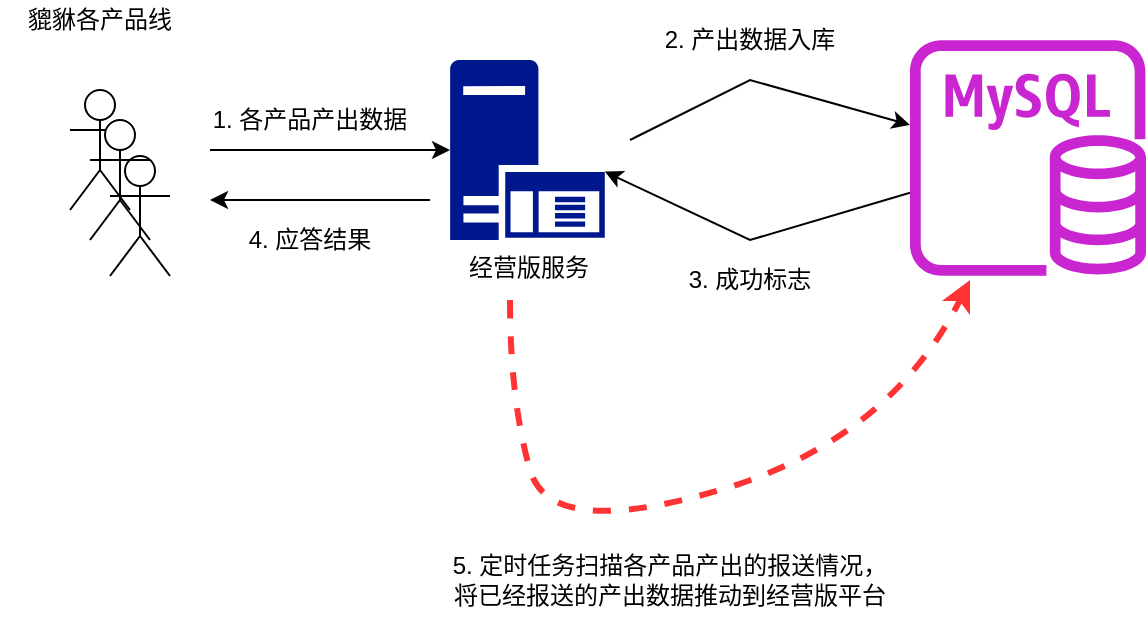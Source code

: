 <mxfile version="22.0.4" type="github">
  <diagram name="第 1 页" id="__mT4-eTXneNjicop5YK">
    <mxGraphModel dx="2074" dy="1125" grid="1" gridSize="10" guides="1" tooltips="1" connect="1" arrows="1" fold="1" page="1" pageScale="1" pageWidth="827" pageHeight="1169" math="0" shadow="0">
      <root>
        <mxCell id="0" />
        <mxCell id="1" parent="0" />
        <mxCell id="dwnvYU284FW_a3KNn8sE-1" value="经营版服务" style="sketch=0;aspect=fixed;pointerEvents=1;shadow=0;dashed=0;html=1;strokeColor=none;labelPosition=center;verticalLabelPosition=bottom;verticalAlign=top;align=center;fillColor=#00188D;shape=mxgraph.mscae.enterprise.application_server" vertex="1" parent="1">
          <mxGeometry x="260" y="180" width="77.4" height="90" as="geometry" />
        </mxCell>
        <mxCell id="dwnvYU284FW_a3KNn8sE-2" value="" style="endArrow=classic;html=1;rounded=0;entryX=0;entryY=0.5;entryDx=0;entryDy=0;entryPerimeter=0;" edge="1" parent="1" target="dwnvYU284FW_a3KNn8sE-1">
          <mxGeometry width="50" height="50" relative="1" as="geometry">
            <mxPoint x="140" y="225" as="sourcePoint" />
            <mxPoint x="210" y="190" as="targetPoint" />
          </mxGeometry>
        </mxCell>
        <mxCell id="dwnvYU284FW_a3KNn8sE-6" value="" style="sketch=0;outlineConnect=0;fontColor=#232F3E;gradientColor=none;fillColor=#C925D1;strokeColor=none;dashed=0;verticalLabelPosition=bottom;verticalAlign=top;align=center;html=1;fontSize=12;fontStyle=0;aspect=fixed;pointerEvents=1;shape=mxgraph.aws4.rds_mysql_instance;" vertex="1" parent="1">
          <mxGeometry x="490" y="170" width="118" height="118" as="geometry" />
        </mxCell>
        <mxCell id="dwnvYU284FW_a3KNn8sE-7" value="" style="endArrow=classic;html=1;rounded=0;" edge="1" parent="1" target="dwnvYU284FW_a3KNn8sE-6">
          <mxGeometry width="50" height="50" relative="1" as="geometry">
            <mxPoint x="350" y="220" as="sourcePoint" />
            <mxPoint x="470" y="220" as="targetPoint" />
            <Array as="points">
              <mxPoint x="410" y="190" />
            </Array>
          </mxGeometry>
        </mxCell>
        <mxCell id="dwnvYU284FW_a3KNn8sE-8" value="1. 各产品产出数据" style="text;html=1;strokeColor=none;fillColor=none;align=center;verticalAlign=middle;whiteSpace=wrap;rounded=0;" vertex="1" parent="1">
          <mxGeometry x="140" y="200" width="100" height="20" as="geometry" />
        </mxCell>
        <mxCell id="dwnvYU284FW_a3KNn8sE-9" value="2. 产出数据入库" style="text;html=1;strokeColor=none;fillColor=none;align=center;verticalAlign=middle;whiteSpace=wrap;rounded=0;" vertex="1" parent="1">
          <mxGeometry x="360" y="160" width="100" height="20" as="geometry" />
        </mxCell>
        <mxCell id="dwnvYU284FW_a3KNn8sE-10" value="" style="endArrow=classic;html=1;rounded=0;entryX=1;entryY=0.62;entryDx=0;entryDy=0;entryPerimeter=0;" edge="1" parent="1" source="dwnvYU284FW_a3KNn8sE-6" target="dwnvYU284FW_a3KNn8sE-1">
          <mxGeometry width="50" height="50" relative="1" as="geometry">
            <mxPoint x="480" y="235" as="sourcePoint" />
            <mxPoint x="270" y="235" as="targetPoint" />
            <Array as="points">
              <mxPoint x="410" y="270" />
            </Array>
          </mxGeometry>
        </mxCell>
        <mxCell id="dwnvYU284FW_a3KNn8sE-11" value="3. 成功标志" style="text;html=1;strokeColor=none;fillColor=none;align=center;verticalAlign=middle;whiteSpace=wrap;rounded=0;" vertex="1" parent="1">
          <mxGeometry x="360" y="280" width="100" height="20" as="geometry" />
        </mxCell>
        <mxCell id="dwnvYU284FW_a3KNn8sE-12" value="" style="endArrow=classic;html=1;rounded=0;" edge="1" parent="1">
          <mxGeometry width="50" height="50" relative="1" as="geometry">
            <mxPoint x="250" y="250" as="sourcePoint" />
            <mxPoint x="140" y="250" as="targetPoint" />
          </mxGeometry>
        </mxCell>
        <mxCell id="dwnvYU284FW_a3KNn8sE-13" value="4. 应答结果" style="text;html=1;strokeColor=none;fillColor=none;align=center;verticalAlign=middle;whiteSpace=wrap;rounded=0;" vertex="1" parent="1">
          <mxGeometry x="140" y="260" width="100" height="20" as="geometry" />
        </mxCell>
        <mxCell id="dwnvYU284FW_a3KNn8sE-14" value="" style="shape=umlActor;verticalLabelPosition=bottom;verticalAlign=top;html=1;outlineConnect=0;" vertex="1" parent="1">
          <mxGeometry x="70" y="195" width="30" height="60" as="geometry" />
        </mxCell>
        <mxCell id="dwnvYU284FW_a3KNn8sE-15" value="" style="shape=umlActor;verticalLabelPosition=bottom;verticalAlign=top;html=1;outlineConnect=0;" vertex="1" parent="1">
          <mxGeometry x="90" y="228" width="30" height="60" as="geometry" />
        </mxCell>
        <mxCell id="dwnvYU284FW_a3KNn8sE-16" value="" style="shape=umlActor;verticalLabelPosition=bottom;verticalAlign=top;html=1;outlineConnect=0;" vertex="1" parent="1">
          <mxGeometry x="80" y="210" width="30" height="60" as="geometry" />
        </mxCell>
        <mxCell id="dwnvYU284FW_a3KNn8sE-17" value="貔貅各产品线" style="text;html=1;strokeColor=none;fillColor=none;align=center;verticalAlign=middle;whiteSpace=wrap;rounded=0;" vertex="1" parent="1">
          <mxGeometry x="35" y="150" width="100" height="20" as="geometry" />
        </mxCell>
        <mxCell id="dwnvYU284FW_a3KNn8sE-22" value="" style="curved=1;endArrow=classic;html=1;rounded=0;fillColor=#f8cecc;strokeColor=#FF3333;strokeWidth=3;dashed=1;" edge="1" parent="1">
          <mxGeometry width="50" height="50" relative="1" as="geometry">
            <mxPoint x="290" y="300" as="sourcePoint" />
            <mxPoint x="520" y="290" as="targetPoint" />
            <Array as="points">
              <mxPoint x="290" y="350" />
              <mxPoint x="310" y="420" />
              <mxPoint x="480" y="370" />
            </Array>
          </mxGeometry>
        </mxCell>
        <mxCell id="dwnvYU284FW_a3KNn8sE-23" value="5. 定时任务扫描各产品产出的报送情况， 将已经报送的产出数据推动到经营版平台" style="text;html=1;strokeColor=none;fillColor=none;align=center;verticalAlign=middle;whiteSpace=wrap;rounded=0;" vertex="1" parent="1">
          <mxGeometry x="260" y="420" width="220" height="40" as="geometry" />
        </mxCell>
      </root>
    </mxGraphModel>
  </diagram>
</mxfile>
